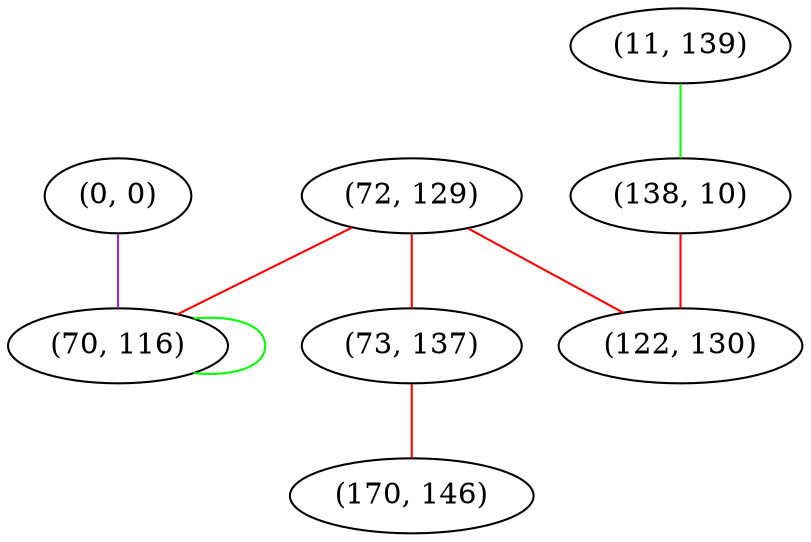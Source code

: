 graph "" {
"(0, 0)";
"(11, 139)";
"(138, 10)";
"(72, 129)";
"(73, 137)";
"(170, 146)";
"(70, 116)";
"(122, 130)";
"(0, 0)" -- "(70, 116)"  [color=purple, key=0, weight=4];
"(11, 139)" -- "(138, 10)"  [color=green, key=0, weight=2];
"(138, 10)" -- "(122, 130)"  [color=red, key=0, weight=1];
"(72, 129)" -- "(70, 116)"  [color=red, key=0, weight=1];
"(72, 129)" -- "(73, 137)"  [color=red, key=0, weight=1];
"(72, 129)" -- "(122, 130)"  [color=red, key=0, weight=1];
"(73, 137)" -- "(170, 146)"  [color=red, key=0, weight=1];
"(70, 116)" -- "(70, 116)"  [color=green, key=0, weight=2];
}
